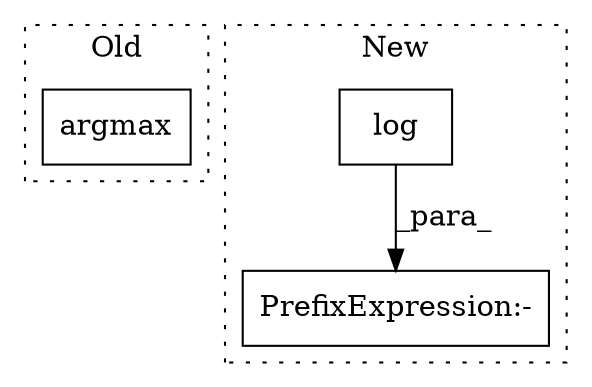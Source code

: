 digraph G {
subgraph cluster0 {
1 [label="argmax" a="32" s="1239,1336" l="7,1" shape="box"];
label = "Old";
style="dotted";
}
subgraph cluster1 {
2 [label="log" a="32" s="1314,1322" l="4,1" shape="box"];
3 [label="PrefixExpression:-" a="38" s="1290" l="1" shape="box"];
label = "New";
style="dotted";
}
2 -> 3 [label="_para_"];
}